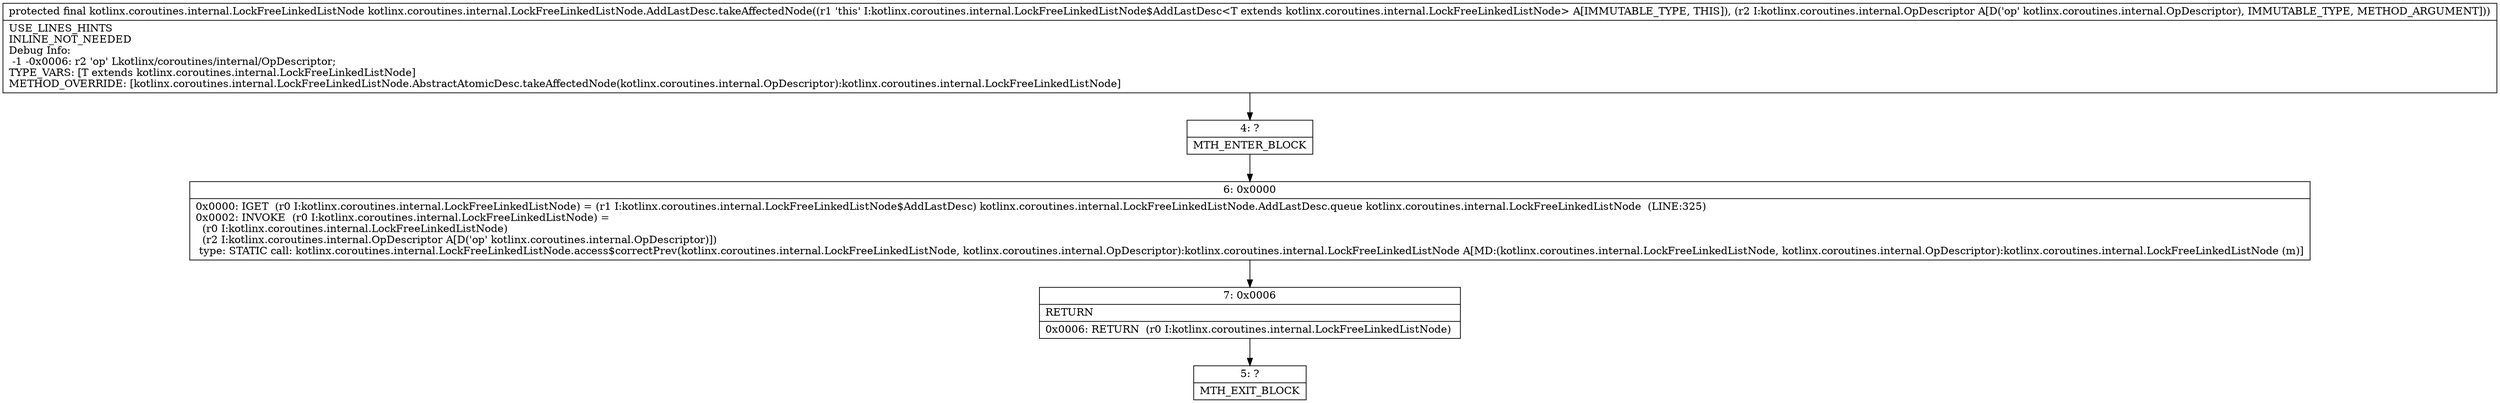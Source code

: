 digraph "CFG forkotlinx.coroutines.internal.LockFreeLinkedListNode.AddLastDesc.takeAffectedNode(Lkotlinx\/coroutines\/internal\/OpDescriptor;)Lkotlinx\/coroutines\/internal\/LockFreeLinkedListNode;" {
Node_4 [shape=record,label="{4\:\ ?|MTH_ENTER_BLOCK\l}"];
Node_6 [shape=record,label="{6\:\ 0x0000|0x0000: IGET  (r0 I:kotlinx.coroutines.internal.LockFreeLinkedListNode) = (r1 I:kotlinx.coroutines.internal.LockFreeLinkedListNode$AddLastDesc) kotlinx.coroutines.internal.LockFreeLinkedListNode.AddLastDesc.queue kotlinx.coroutines.internal.LockFreeLinkedListNode  (LINE:325)\l0x0002: INVOKE  (r0 I:kotlinx.coroutines.internal.LockFreeLinkedListNode) = \l  (r0 I:kotlinx.coroutines.internal.LockFreeLinkedListNode)\l  (r2 I:kotlinx.coroutines.internal.OpDescriptor A[D('op' kotlinx.coroutines.internal.OpDescriptor)])\l type: STATIC call: kotlinx.coroutines.internal.LockFreeLinkedListNode.access$correctPrev(kotlinx.coroutines.internal.LockFreeLinkedListNode, kotlinx.coroutines.internal.OpDescriptor):kotlinx.coroutines.internal.LockFreeLinkedListNode A[MD:(kotlinx.coroutines.internal.LockFreeLinkedListNode, kotlinx.coroutines.internal.OpDescriptor):kotlinx.coroutines.internal.LockFreeLinkedListNode (m)]\l}"];
Node_7 [shape=record,label="{7\:\ 0x0006|RETURN\l|0x0006: RETURN  (r0 I:kotlinx.coroutines.internal.LockFreeLinkedListNode) \l}"];
Node_5 [shape=record,label="{5\:\ ?|MTH_EXIT_BLOCK\l}"];
MethodNode[shape=record,label="{protected final kotlinx.coroutines.internal.LockFreeLinkedListNode kotlinx.coroutines.internal.LockFreeLinkedListNode.AddLastDesc.takeAffectedNode((r1 'this' I:kotlinx.coroutines.internal.LockFreeLinkedListNode$AddLastDesc\<T extends kotlinx.coroutines.internal.LockFreeLinkedListNode\> A[IMMUTABLE_TYPE, THIS]), (r2 I:kotlinx.coroutines.internal.OpDescriptor A[D('op' kotlinx.coroutines.internal.OpDescriptor), IMMUTABLE_TYPE, METHOD_ARGUMENT]))  | USE_LINES_HINTS\lINLINE_NOT_NEEDED\lDebug Info:\l  \-1 \-0x0006: r2 'op' Lkotlinx\/coroutines\/internal\/OpDescriptor;\lTYPE_VARS: [T extends kotlinx.coroutines.internal.LockFreeLinkedListNode]\lMETHOD_OVERRIDE: [kotlinx.coroutines.internal.LockFreeLinkedListNode.AbstractAtomicDesc.takeAffectedNode(kotlinx.coroutines.internal.OpDescriptor):kotlinx.coroutines.internal.LockFreeLinkedListNode]\l}"];
MethodNode -> Node_4;Node_4 -> Node_6;
Node_6 -> Node_7;
Node_7 -> Node_5;
}

